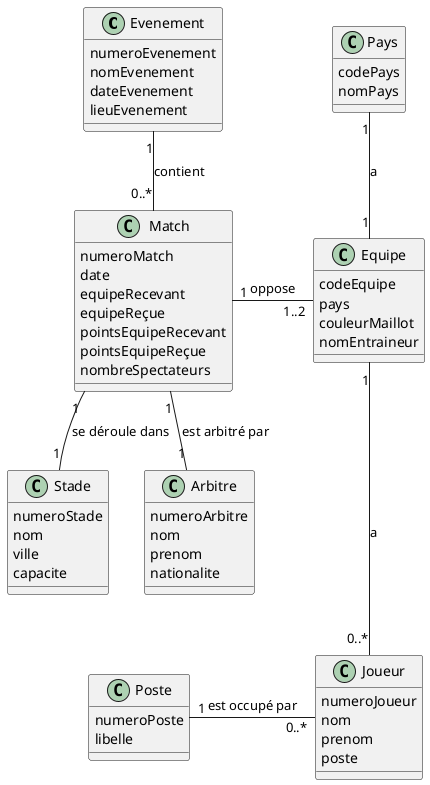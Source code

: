 @startuml

class Evenement {
  numeroEvenement
  nomEvenement
  dateEvenement
  lieuEvenement
}

class Match {
  numeroMatch
  date
  equipeRecevant
  equipeReçue
  pointsEquipeRecevant
  pointsEquipeReçue
  nombreSpectateurs
}

class Equipe {
  codeEquipe
  pays
  couleurMaillot
  nomEntraineur
}

class Joueur {
  numeroJoueur
  nom
  prenom
  poste
}

class Stade {
  numeroStade
  nom
  ville
  capacite
}

class Arbitre {
  numeroArbitre
  nom
  prenom
  nationalite
}

class Pays {
  codePays
  nomPays
}

class Poste {
  numeroPoste
  libelle
}

Evenement "1" -- "0..*" Match : contient
Match "1" - "1..2" Equipe : oppose
Equipe "1" --- "0..*" Joueur : a
Match "1" -- "1" Stade : se déroule dans
Match "1" -- "1" Arbitre : est arbitré par
Pays "1" -- "1" Equipe : a
Poste "1" - "0..*" Joueur : est occupé par

@enduml
